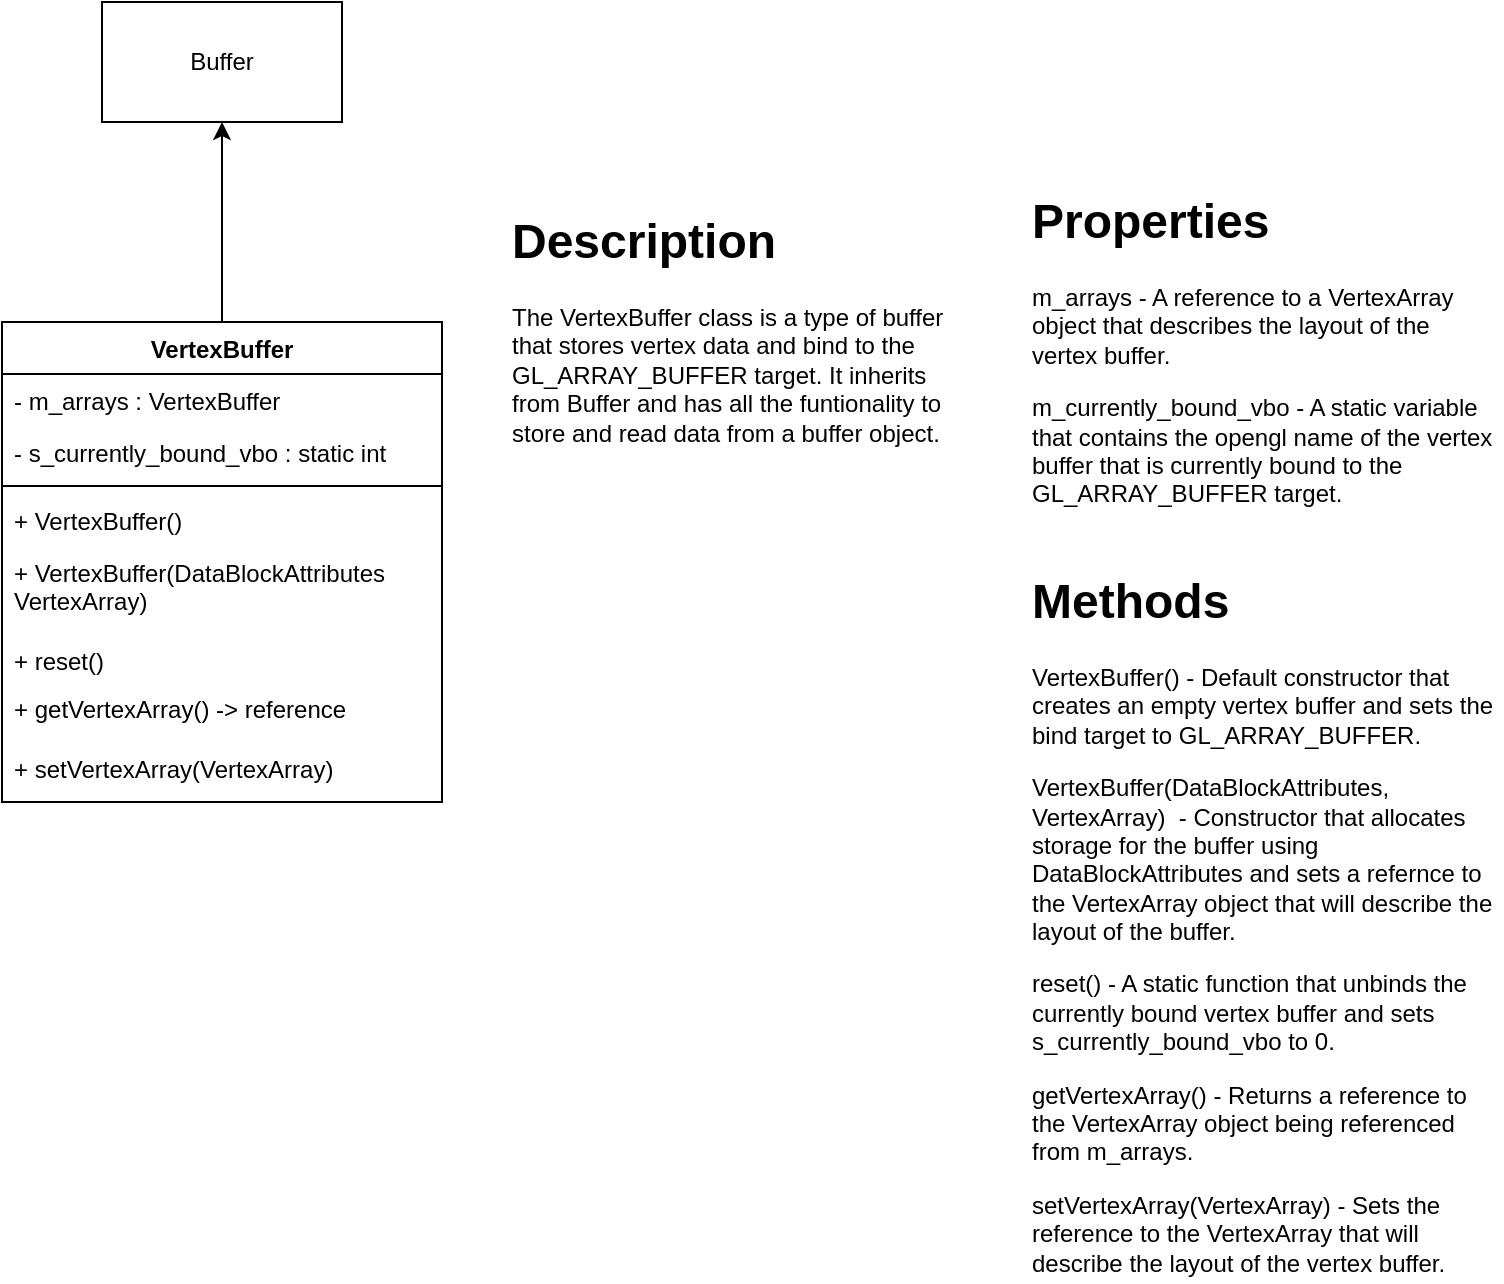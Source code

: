 <mxfile version="14.6.13" type="device"><diagram id="5nS68OJp_p-0HFsHQruP" name="Page-1"><mxGraphModel dx="1086" dy="966" grid="1" gridSize="10" guides="1" tooltips="1" connect="1" arrows="1" fold="1" page="1" pageScale="1" pageWidth="850" pageHeight="1100" math="0" shadow="0"><root><mxCell id="0"/><mxCell id="1" parent="0"/><mxCell id="sGipeN2Tep9psUOkO2uA-1" value="VertexBuffer" style="swimlane;fontStyle=1;align=center;verticalAlign=top;childLayout=stackLayout;horizontal=1;startSize=26;horizontalStack=0;resizeParent=1;resizeParentMax=0;resizeLast=0;collapsible=1;marginBottom=0;" parent="1" vertex="1"><mxGeometry x="70" y="210" width="220" height="240" as="geometry"/></mxCell><mxCell id="4Iv8iwX6YIfy3n0yIhXc-3" value="- m_arrays : VertexBuffer" style="text;strokeColor=none;fillColor=none;align=left;verticalAlign=top;spacingLeft=4;spacingRight=4;overflow=hidden;rotatable=0;points=[[0,0.5],[1,0.5]];portConstraint=eastwest;" vertex="1" parent="sGipeN2Tep9psUOkO2uA-1"><mxGeometry y="26" width="220" height="26" as="geometry"/></mxCell><mxCell id="sGipeN2Tep9psUOkO2uA-2" value="- s_currently_bound_vbo : static int" style="text;strokeColor=none;fillColor=none;align=left;verticalAlign=top;spacingLeft=4;spacingRight=4;overflow=hidden;rotatable=0;points=[[0,0.5],[1,0.5]];portConstraint=eastwest;" parent="sGipeN2Tep9psUOkO2uA-1" vertex="1"><mxGeometry y="52" width="220" height="26" as="geometry"/></mxCell><mxCell id="sGipeN2Tep9psUOkO2uA-3" value="" style="line;strokeWidth=1;fillColor=none;align=left;verticalAlign=middle;spacingTop=-1;spacingLeft=3;spacingRight=3;rotatable=0;labelPosition=right;points=[];portConstraint=eastwest;" parent="sGipeN2Tep9psUOkO2uA-1" vertex="1"><mxGeometry y="78" width="220" height="8" as="geometry"/></mxCell><mxCell id="sGipeN2Tep9psUOkO2uA-10" value="+ VertexBuffer()" style="text;strokeColor=none;fillColor=none;align=left;verticalAlign=top;spacingLeft=4;spacingRight=4;overflow=hidden;rotatable=0;points=[[0,0.5],[1,0.5]];portConstraint=eastwest;" parent="sGipeN2Tep9psUOkO2uA-1" vertex="1"><mxGeometry y="86" width="220" height="26" as="geometry"/></mxCell><mxCell id="4Iv8iwX6YIfy3n0yIhXc-4" value="+ VertexBuffer(DataBlockAttributes&#10;VertexArray)" style="text;strokeColor=none;fillColor=none;align=left;verticalAlign=top;spacingLeft=4;spacingRight=4;overflow=hidden;rotatable=0;points=[[0,0.5],[1,0.5]];portConstraint=eastwest;" vertex="1" parent="sGipeN2Tep9psUOkO2uA-1"><mxGeometry y="112" width="220" height="44" as="geometry"/></mxCell><mxCell id="4Iv8iwX6YIfy3n0yIhXc-1" value="+ reset()" style="text;strokeColor=none;fillColor=none;align=left;verticalAlign=top;spacingLeft=4;spacingRight=4;overflow=hidden;rotatable=0;points=[[0,0.5],[1,0.5]];portConstraint=eastwest;" vertex="1" parent="sGipeN2Tep9psUOkO2uA-1"><mxGeometry y="156" width="220" height="24" as="geometry"/></mxCell><mxCell id="4Iv8iwX6YIfy3n0yIhXc-2" value="+ getVertexArray() -&gt; reference" style="text;strokeColor=none;fillColor=none;align=left;verticalAlign=top;spacingLeft=4;spacingRight=4;overflow=hidden;rotatable=0;points=[[0,0.5],[1,0.5]];portConstraint=eastwest;" vertex="1" parent="sGipeN2Tep9psUOkO2uA-1"><mxGeometry y="180" width="220" height="30" as="geometry"/></mxCell><mxCell id="sGipeN2Tep9psUOkO2uA-11" value="+ setVertexArray(VertexArray)" style="text;strokeColor=none;fillColor=none;align=left;verticalAlign=top;spacingLeft=4;spacingRight=4;overflow=hidden;rotatable=0;points=[[0,0.5],[1,0.5]];portConstraint=eastwest;" parent="sGipeN2Tep9psUOkO2uA-1" vertex="1"><mxGeometry y="210" width="220" height="30" as="geometry"/></mxCell><mxCell id="sGipeN2Tep9psUOkO2uA-5" value="Buffer" style="rounded=0;whiteSpace=wrap;html=1;" parent="1" vertex="1"><mxGeometry x="120" y="50" width="120" height="60" as="geometry"/></mxCell><mxCell id="sGipeN2Tep9psUOkO2uA-6" value="" style="endArrow=classic;html=1;" parent="1" source="sGipeN2Tep9psUOkO2uA-1" target="sGipeN2Tep9psUOkO2uA-5" edge="1"><mxGeometry width="50" height="50" relative="1" as="geometry"><mxPoint x="-10" y="440" as="sourcePoint"/><mxPoint x="40" y="390" as="targetPoint"/></mxGeometry></mxCell><mxCell id="sGipeN2Tep9psUOkO2uA-7" value="&lt;h1&gt;Description&lt;/h1&gt;&lt;p&gt;The VertexBuffer class is a type of buffer that stores vertex data and bind to the GL_ARRAY_BUFFER target. It inherits from Buffer and has all the funtionality to store and read data from a buffer object.&lt;/p&gt;" style="text;html=1;strokeColor=none;fillColor=none;spacing=5;spacingTop=-20;whiteSpace=wrap;overflow=hidden;rounded=0;" parent="1" vertex="1"><mxGeometry x="320" y="150" width="240" height="150" as="geometry"/></mxCell><mxCell id="sGipeN2Tep9psUOkO2uA-8" value="&lt;h1&gt;Methods&lt;/h1&gt;&lt;p&gt;VertexBuffer() - Default constructor that creates an empty vertex buffer and sets the bind target to GL_ARRAY_BUFFER.&lt;/p&gt;&lt;p&gt;VertexBuffer(DataBlockAttributes, VertexArray&lt;span&gt;)&amp;nbsp; - Constructor that allocates storage for the buffer using DataBlockAttributes and sets a refernce to the VertexArray object that will describe the layout of the buffer.&lt;/span&gt;&lt;/p&gt;&lt;p&gt;&lt;span&gt;reset() - A static function that unbinds the currently bound vertex buffer and sets s_currently_bound_vbo to 0.&lt;/span&gt;&lt;/p&gt;&lt;p&gt;&lt;span&gt;getVertexArray() - Returns a reference to the VertexArray object being referenced from m_arrays.&lt;/span&gt;&lt;/p&gt;&lt;p&gt;setVertexArray(VertexArray) - Sets the reference to the VertexArray that will describe the layout of the vertex buffer.&lt;/p&gt;" style="text;html=1;strokeColor=none;fillColor=none;spacing=5;spacingTop=-20;whiteSpace=wrap;overflow=hidden;rounded=0;" parent="1" vertex="1"><mxGeometry x="580" y="330" width="240" height="360" as="geometry"/></mxCell><mxCell id="sGipeN2Tep9psUOkO2uA-9" value="&lt;h1&gt;Properties&lt;/h1&gt;&lt;p&gt;m_arrays - A reference to a VertexArray object that describes the layout of the vertex buffer.&lt;/p&gt;&lt;p&gt;m_currently_bound_vbo - A static variable that contains the opengl name of the vertex buffer that is currently bound to the GL_ARRAY_BUFFER target.&lt;/p&gt;" style="text;html=1;strokeColor=none;fillColor=none;spacing=5;spacingTop=-20;whiteSpace=wrap;overflow=hidden;rounded=0;" parent="1" vertex="1"><mxGeometry x="580" y="140" width="240" height="180" as="geometry"/></mxCell></root></mxGraphModel></diagram></mxfile>
